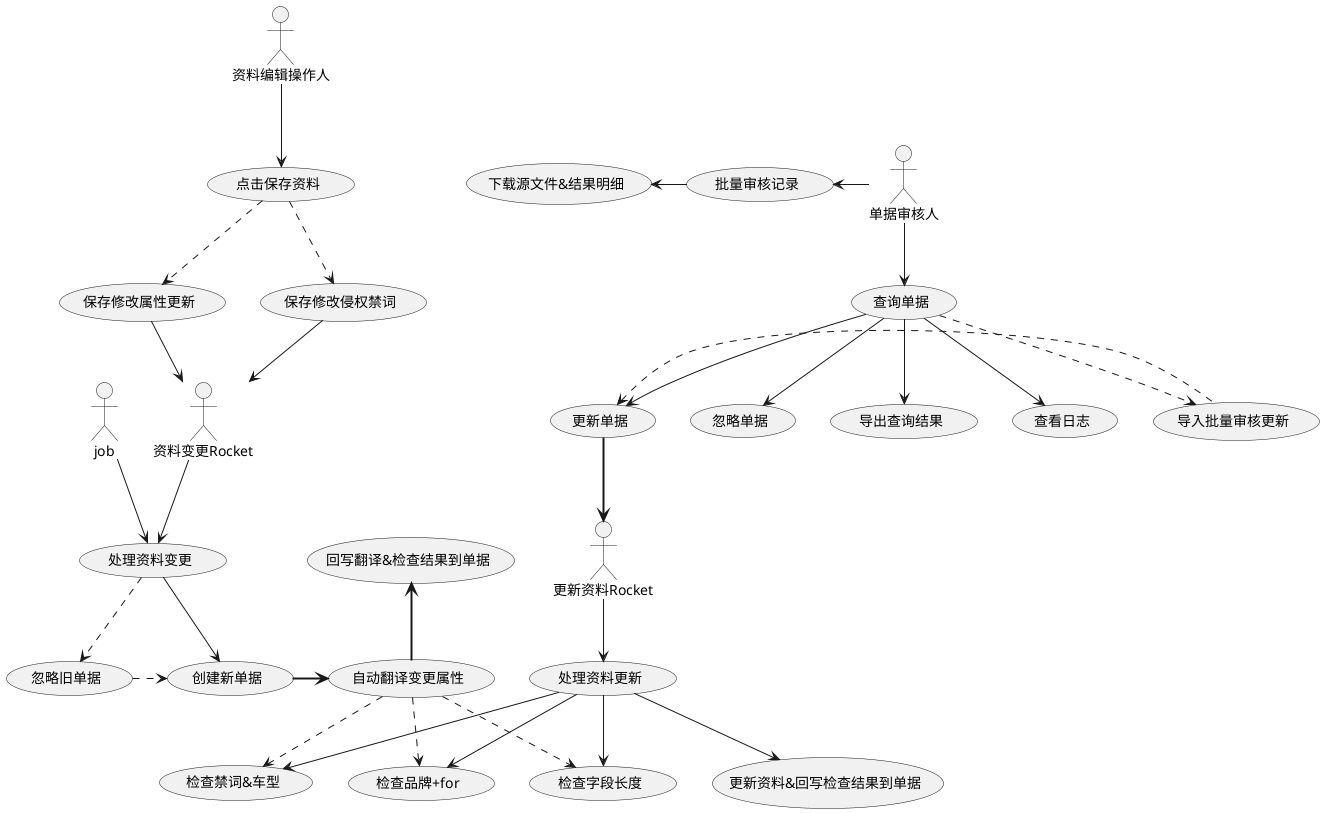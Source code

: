 @startuml

'actor A
'actor B
actor 资料编辑操作人 as editMaterialOperator
actor 资料变更Rocket as rocket1
actor 更新资料Rocket as rocket2
actor job as job
actor 单据审核人 as apply


editMaterialOperator --> (点击保存资料)
(点击保存资料) .down.>(保存修改属性更新)
(点击保存资料) .down.>(保存修改侵权禁词)

(保存修改属性更新) --> rocket1
(保存修改侵权禁词) --> rocket1

rocket1 --> (处理资料变更)
(处理资料变更) -down-> (创建新单据)
(处理资料变更) .down.> (忽略旧单据)
(忽略旧单据) .right.> (创建新单据)

(创建新单据) =right=> (自动翻译变更属性)
(自动翻译变更属性) .down.> (检查禁词&车型)
(自动翻译变更属性) .down.> (检查品牌+for)
(自动翻译变更属性) .down.> (检查字段长度)


(自动翻译变更属性) =up=> (回写翻译&检查结果到单据)

job --> (处理资料变更)

apply -down-> (查询单据)
apply -left-> (批量审核记录)
(批量审核记录) -left-> (下载源文件&结果明细)

(查询单据) -down-> (忽略单据)
(查询单据) -down-> (导出查询结果)
(查询单据) -down-> (查看日志)
(查询单据) .down.> (导入批量审核更新)


(导入批量审核更新) .left.> (更新单据)
(查询单据) -down-> (更新单据)
(更新单据) =down=> rocket2

rocket2 --> (处理资料更新)
(处理资料更新) -down-> (检查禁词&车型)
(处理资料更新) -down-> (检查品牌+for)
(处理资料更新) -down-> (检查字段长度)

(处理资料更新) --> (更新资料&回写检查结果到单据)


@enduml